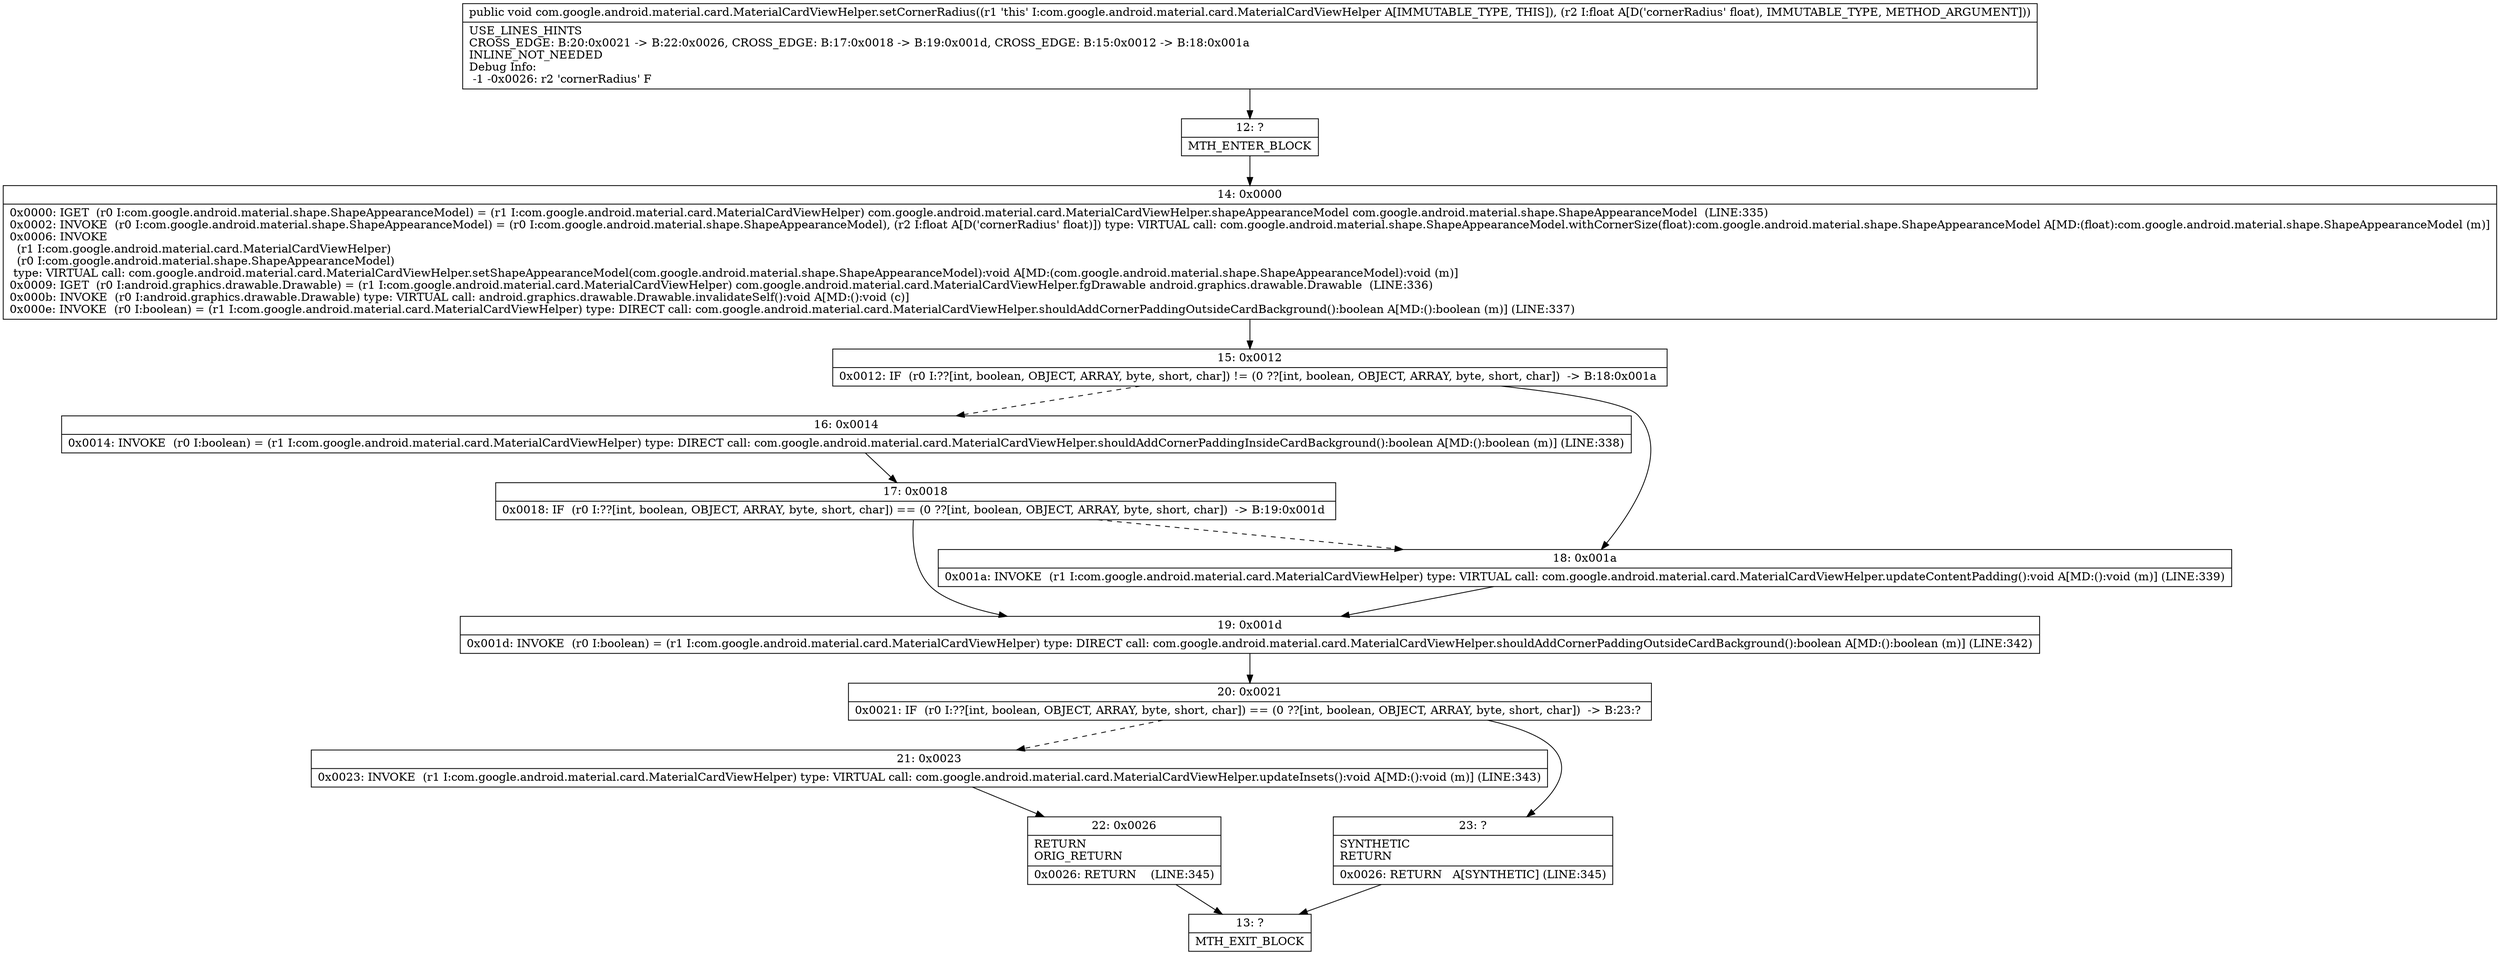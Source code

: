 digraph "CFG forcom.google.android.material.card.MaterialCardViewHelper.setCornerRadius(F)V" {
Node_12 [shape=record,label="{12\:\ ?|MTH_ENTER_BLOCK\l}"];
Node_14 [shape=record,label="{14\:\ 0x0000|0x0000: IGET  (r0 I:com.google.android.material.shape.ShapeAppearanceModel) = (r1 I:com.google.android.material.card.MaterialCardViewHelper) com.google.android.material.card.MaterialCardViewHelper.shapeAppearanceModel com.google.android.material.shape.ShapeAppearanceModel  (LINE:335)\l0x0002: INVOKE  (r0 I:com.google.android.material.shape.ShapeAppearanceModel) = (r0 I:com.google.android.material.shape.ShapeAppearanceModel), (r2 I:float A[D('cornerRadius' float)]) type: VIRTUAL call: com.google.android.material.shape.ShapeAppearanceModel.withCornerSize(float):com.google.android.material.shape.ShapeAppearanceModel A[MD:(float):com.google.android.material.shape.ShapeAppearanceModel (m)]\l0x0006: INVOKE  \l  (r1 I:com.google.android.material.card.MaterialCardViewHelper)\l  (r0 I:com.google.android.material.shape.ShapeAppearanceModel)\l type: VIRTUAL call: com.google.android.material.card.MaterialCardViewHelper.setShapeAppearanceModel(com.google.android.material.shape.ShapeAppearanceModel):void A[MD:(com.google.android.material.shape.ShapeAppearanceModel):void (m)]\l0x0009: IGET  (r0 I:android.graphics.drawable.Drawable) = (r1 I:com.google.android.material.card.MaterialCardViewHelper) com.google.android.material.card.MaterialCardViewHelper.fgDrawable android.graphics.drawable.Drawable  (LINE:336)\l0x000b: INVOKE  (r0 I:android.graphics.drawable.Drawable) type: VIRTUAL call: android.graphics.drawable.Drawable.invalidateSelf():void A[MD:():void (c)]\l0x000e: INVOKE  (r0 I:boolean) = (r1 I:com.google.android.material.card.MaterialCardViewHelper) type: DIRECT call: com.google.android.material.card.MaterialCardViewHelper.shouldAddCornerPaddingOutsideCardBackground():boolean A[MD:():boolean (m)] (LINE:337)\l}"];
Node_15 [shape=record,label="{15\:\ 0x0012|0x0012: IF  (r0 I:??[int, boolean, OBJECT, ARRAY, byte, short, char]) != (0 ??[int, boolean, OBJECT, ARRAY, byte, short, char])  \-\> B:18:0x001a \l}"];
Node_16 [shape=record,label="{16\:\ 0x0014|0x0014: INVOKE  (r0 I:boolean) = (r1 I:com.google.android.material.card.MaterialCardViewHelper) type: DIRECT call: com.google.android.material.card.MaterialCardViewHelper.shouldAddCornerPaddingInsideCardBackground():boolean A[MD:():boolean (m)] (LINE:338)\l}"];
Node_17 [shape=record,label="{17\:\ 0x0018|0x0018: IF  (r0 I:??[int, boolean, OBJECT, ARRAY, byte, short, char]) == (0 ??[int, boolean, OBJECT, ARRAY, byte, short, char])  \-\> B:19:0x001d \l}"];
Node_19 [shape=record,label="{19\:\ 0x001d|0x001d: INVOKE  (r0 I:boolean) = (r1 I:com.google.android.material.card.MaterialCardViewHelper) type: DIRECT call: com.google.android.material.card.MaterialCardViewHelper.shouldAddCornerPaddingOutsideCardBackground():boolean A[MD:():boolean (m)] (LINE:342)\l}"];
Node_20 [shape=record,label="{20\:\ 0x0021|0x0021: IF  (r0 I:??[int, boolean, OBJECT, ARRAY, byte, short, char]) == (0 ??[int, boolean, OBJECT, ARRAY, byte, short, char])  \-\> B:23:? \l}"];
Node_21 [shape=record,label="{21\:\ 0x0023|0x0023: INVOKE  (r1 I:com.google.android.material.card.MaterialCardViewHelper) type: VIRTUAL call: com.google.android.material.card.MaterialCardViewHelper.updateInsets():void A[MD:():void (m)] (LINE:343)\l}"];
Node_22 [shape=record,label="{22\:\ 0x0026|RETURN\lORIG_RETURN\l|0x0026: RETURN    (LINE:345)\l}"];
Node_13 [shape=record,label="{13\:\ ?|MTH_EXIT_BLOCK\l}"];
Node_23 [shape=record,label="{23\:\ ?|SYNTHETIC\lRETURN\l|0x0026: RETURN   A[SYNTHETIC] (LINE:345)\l}"];
Node_18 [shape=record,label="{18\:\ 0x001a|0x001a: INVOKE  (r1 I:com.google.android.material.card.MaterialCardViewHelper) type: VIRTUAL call: com.google.android.material.card.MaterialCardViewHelper.updateContentPadding():void A[MD:():void (m)] (LINE:339)\l}"];
MethodNode[shape=record,label="{public void com.google.android.material.card.MaterialCardViewHelper.setCornerRadius((r1 'this' I:com.google.android.material.card.MaterialCardViewHelper A[IMMUTABLE_TYPE, THIS]), (r2 I:float A[D('cornerRadius' float), IMMUTABLE_TYPE, METHOD_ARGUMENT]))  | USE_LINES_HINTS\lCROSS_EDGE: B:20:0x0021 \-\> B:22:0x0026, CROSS_EDGE: B:17:0x0018 \-\> B:19:0x001d, CROSS_EDGE: B:15:0x0012 \-\> B:18:0x001a\lINLINE_NOT_NEEDED\lDebug Info:\l  \-1 \-0x0026: r2 'cornerRadius' F\l}"];
MethodNode -> Node_12;Node_12 -> Node_14;
Node_14 -> Node_15;
Node_15 -> Node_16[style=dashed];
Node_15 -> Node_18;
Node_16 -> Node_17;
Node_17 -> Node_18[style=dashed];
Node_17 -> Node_19;
Node_19 -> Node_20;
Node_20 -> Node_21[style=dashed];
Node_20 -> Node_23;
Node_21 -> Node_22;
Node_22 -> Node_13;
Node_23 -> Node_13;
Node_18 -> Node_19;
}

